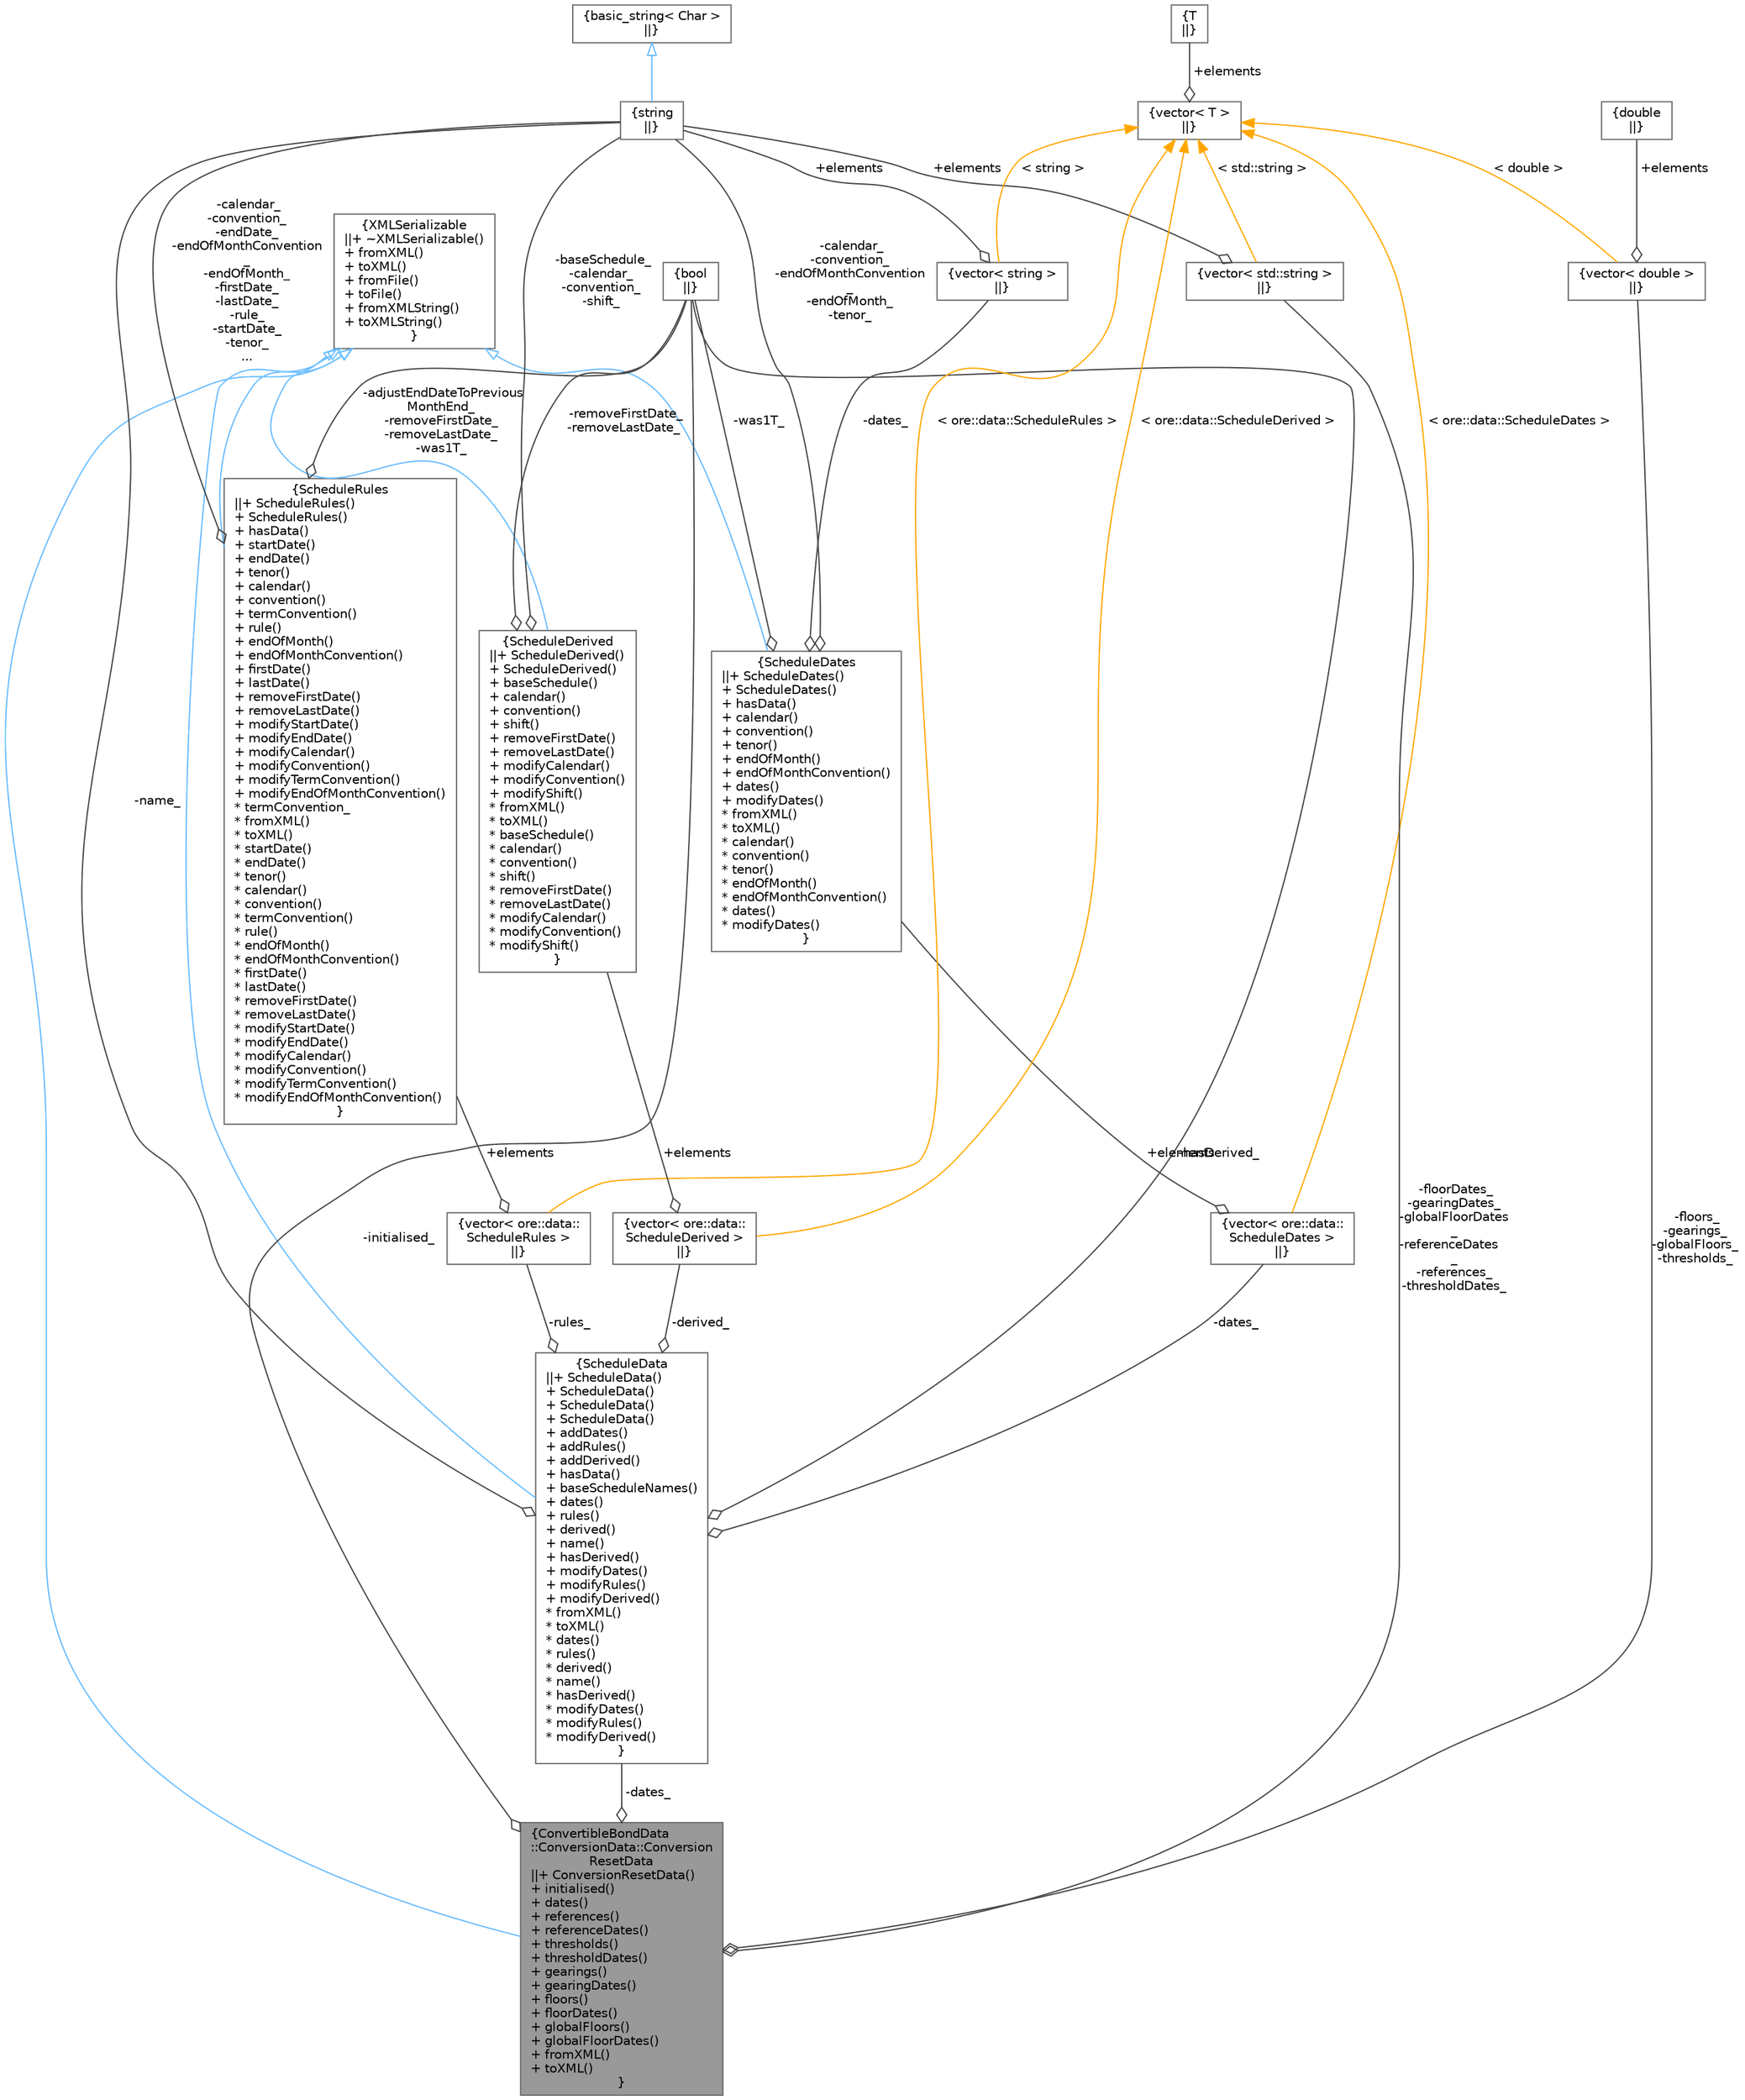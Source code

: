 digraph "ConvertibleBondData::ConversionData::ConversionResetData"
{
 // INTERACTIVE_SVG=YES
 // LATEX_PDF_SIZE
  bgcolor="transparent";
  edge [fontname=Helvetica,fontsize=10,labelfontname=Helvetica,labelfontsize=10];
  node [fontname=Helvetica,fontsize=10,shape=box,height=0.2,width=0.4];
  Node1 [label="{ConvertibleBondData\l::ConversionData::Conversion\lResetData\n||+ ConversionResetData()\l+ initialised()\l+ dates()\l+ references()\l+ referenceDates()\l+ thresholds()\l+ thresholdDates()\l+ gearings()\l+ gearingDates()\l+ floors()\l+ floorDates()\l+ globalFloors()\l+ globalFloorDates()\l+ fromXML()\l+ toXML()\l}",height=0.2,width=0.4,color="gray40", fillcolor="grey60", style="filled", fontcolor="black",tooltip=" "];
  Node2 -> Node1 [dir="back",color="steelblue1",style="solid",arrowtail="onormal"];
  Node2 [label="{XMLSerializable\n||+ ~XMLSerializable()\l+ fromXML()\l+ toXML()\l+ fromFile()\l+ toFile()\l+ fromXMLString()\l+ toXMLString()\l}",height=0.2,width=0.4,color="gray40", fillcolor="white", style="filled",URL="$classore_1_1data_1_1_x_m_l_serializable.html",tooltip="Base class for all serializable classes."];
  Node3 -> Node1 [color="grey25",style="solid",label=" -initialised_" ,arrowhead="odiamond"];
  Node3 [label="{bool\n||}",height=0.2,width=0.4,color="gray40", fillcolor="white", style="filled",URL="$classbool.html",tooltip=" "];
  Node4 -> Node1 [color="grey25",style="solid",label=" -dates_" ,arrowhead="odiamond"];
  Node4 [label="{ScheduleData\n||+ ScheduleData()\l+ ScheduleData()\l+ ScheduleData()\l+ ScheduleData()\l+ addDates()\l+ addRules()\l+ addDerived()\l+ hasData()\l+ baseScheduleNames()\l+ dates()\l+ rules()\l+ derived()\l+ name()\l+ hasDerived()\l+ modifyDates()\l+ modifyRules()\l+ modifyDerived()\l* fromXML()\l* toXML()\l* dates()\l* rules()\l* derived()\l* name()\l* hasDerived()\l* modifyDates()\l* modifyRules()\l* modifyDerived()\l}",height=0.2,width=0.4,color="gray40", fillcolor="white", style="filled",URL="$classore_1_1data_1_1_schedule_data.html",tooltip="Serializable schedule data."];
  Node2 -> Node4 [dir="back",color="steelblue1",style="solid",arrowtail="onormal"];
  Node5 -> Node4 [color="grey25",style="solid",label=" -dates_" ,arrowhead="odiamond"];
  Node5 [label="{vector\< ore::data::\lScheduleDates \>\n||}",height=0.2,width=0.4,color="gray40", fillcolor="white", style="filled",tooltip=" "];
  Node6 -> Node5 [color="grey25",style="solid",label=" +elements" ,arrowhead="odiamond"];
  Node6 [label="{ScheduleDates\n||+ ScheduleDates()\l+ ScheduleDates()\l+ hasData()\l+ calendar()\l+ convention()\l+ tenor()\l+ endOfMonth()\l+ endOfMonthConvention()\l+ dates()\l+ modifyDates()\l* fromXML()\l* toXML()\l* calendar()\l* convention()\l* tenor()\l* endOfMonth()\l* endOfMonthConvention()\l* dates()\l* modifyDates()\l}",height=0.2,width=0.4,color="gray40", fillcolor="white", style="filled",URL="$classore_1_1data_1_1_schedule_dates.html",tooltip="Serializable object holding schedule Dates data."];
  Node2 -> Node6 [dir="back",color="steelblue1",style="solid",arrowtail="onormal"];
  Node7 -> Node6 [color="grey25",style="solid",label=" -calendar_\n-convention_\n-endOfMonthConvention\l_\n-endOfMonth_\n-tenor_" ,arrowhead="odiamond"];
  Node7 [label="{string\n||}",height=0.2,width=0.4,color="gray40", fillcolor="white", style="filled",tooltip=" "];
  Node8 -> Node7 [dir="back",color="steelblue1",style="solid",arrowtail="onormal"];
  Node8 [label="{basic_string\< Char \>\n||}",height=0.2,width=0.4,color="gray40", fillcolor="white", style="filled",tooltip=" "];
  Node9 -> Node6 [color="grey25",style="solid",label=" -dates_" ,arrowhead="odiamond"];
  Node9 [label="{vector\< string \>\n||}",height=0.2,width=0.4,color="gray40", fillcolor="white", style="filled",tooltip=" "];
  Node7 -> Node9 [color="grey25",style="solid",label=" +elements" ,arrowhead="odiamond"];
  Node10 -> Node9 [dir="back",color="orange",style="solid",label=" \< string \>" ];
  Node10 [label="{vector\< T \>\n||}",height=0.2,width=0.4,color="gray40", fillcolor="white", style="filled",tooltip=" "];
  Node11 -> Node10 [color="grey25",style="solid",label=" +elements" ,arrowhead="odiamond"];
  Node11 [label="{T\n||}",height=0.2,width=0.4,color="gray40", fillcolor="white", style="filled",tooltip=" "];
  Node3 -> Node6 [color="grey25",style="solid",label=" -was1T_" ,arrowhead="odiamond"];
  Node10 -> Node5 [dir="back",color="orange",style="solid",label=" \< ore::data::ScheduleDates \>" ];
  Node12 -> Node4 [color="grey25",style="solid",label=" -rules_" ,arrowhead="odiamond"];
  Node12 [label="{vector\< ore::data::\lScheduleRules \>\n||}",height=0.2,width=0.4,color="gray40", fillcolor="white", style="filled",tooltip=" "];
  Node13 -> Node12 [color="grey25",style="solid",label=" +elements" ,arrowhead="odiamond"];
  Node13 [label="{ScheduleRules\n||+ ScheduleRules()\l+ ScheduleRules()\l+ hasData()\l+ startDate()\l+ endDate()\l+ tenor()\l+ calendar()\l+ convention()\l+ termConvention()\l+ rule()\l+ endOfMonth()\l+ endOfMonthConvention()\l+ firstDate()\l+ lastDate()\l+ removeFirstDate()\l+ removeLastDate()\l+ modifyStartDate()\l+ modifyEndDate()\l+ modifyCalendar()\l+ modifyConvention()\l+ modifyTermConvention()\l+ modifyEndOfMonthConvention()\l* termConvention_\l* fromXML()\l* toXML()\l* startDate()\l* endDate()\l* tenor()\l* calendar()\l* convention()\l* termConvention()\l* rule()\l* endOfMonth()\l* endOfMonthConvention()\l* firstDate()\l* lastDate()\l* removeFirstDate()\l* removeLastDate()\l* modifyStartDate()\l* modifyEndDate()\l* modifyCalendar()\l* modifyConvention()\l* modifyTermConvention()\l* modifyEndOfMonthConvention()\l}",height=0.2,width=0.4,color="gray40", fillcolor="white", style="filled",URL="$classore_1_1data_1_1_schedule_rules.html",tooltip="Serializable object holding schedule Rules data."];
  Node2 -> Node13 [dir="back",color="steelblue1",style="solid",arrowtail="onormal"];
  Node7 -> Node13 [color="grey25",style="solid",label=" -calendar_\n-convention_\n-endDate_\n-endOfMonthConvention\l_\n-endOfMonth_\n-firstDate_\n-lastDate_\n-rule_\n-startDate_\n-tenor_\n..." ,arrowhead="odiamond"];
  Node3 -> Node13 [color="grey25",style="solid",label=" -adjustEndDateToPrevious\lMonthEnd_\n-removeFirstDate_\n-removeLastDate_\n-was1T_" ,arrowhead="odiamond"];
  Node10 -> Node12 [dir="back",color="orange",style="solid",label=" \< ore::data::ScheduleRules \>" ];
  Node14 -> Node4 [color="grey25",style="solid",label=" -derived_" ,arrowhead="odiamond"];
  Node14 [label="{vector\< ore::data::\lScheduleDerived \>\n||}",height=0.2,width=0.4,color="gray40", fillcolor="white", style="filled",tooltip=" "];
  Node15 -> Node14 [color="grey25",style="solid",label=" +elements" ,arrowhead="odiamond"];
  Node15 [label="{ScheduleDerived\n||+ ScheduleDerived()\l+ ScheduleDerived()\l+ baseSchedule()\l+ calendar()\l+ convention()\l+ shift()\l+ removeFirstDate()\l+ removeLastDate()\l+ modifyCalendar()\l+ modifyConvention()\l+ modifyShift()\l* fromXML()\l* toXML()\l* baseSchedule()\l* calendar()\l* convention()\l* shift()\l* removeFirstDate()\l* removeLastDate()\l* modifyCalendar()\l* modifyConvention()\l* modifyShift()\l}",height=0.2,width=0.4,color="gray40", fillcolor="white", style="filled",URL="$classore_1_1data_1_1_schedule_derived.html",tooltip="Serializable object holding Derived schedule data."];
  Node2 -> Node15 [dir="back",color="steelblue1",style="solid",arrowtail="onormal"];
  Node7 -> Node15 [color="grey25",style="solid",label=" -baseSchedule_\n-calendar_\n-convention_\n-shift_" ,arrowhead="odiamond"];
  Node3 -> Node15 [color="grey25",style="solid",label=" -removeFirstDate_\n-removeLastDate_" ,arrowhead="odiamond"];
  Node10 -> Node14 [dir="back",color="orange",style="solid",label=" \< ore::data::ScheduleDerived \>" ];
  Node7 -> Node4 [color="grey25",style="solid",label=" -name_" ,arrowhead="odiamond"];
  Node3 -> Node4 [color="grey25",style="solid",label=" -hasDerived_" ,arrowhead="odiamond"];
  Node16 -> Node1 [color="grey25",style="solid",label=" -floorDates_\n-gearingDates_\n-globalFloorDates\l_\n-referenceDates\l_\n-references_\n-thresholdDates_" ,arrowhead="odiamond"];
  Node16 [label="{vector\< std::string \>\n||}",height=0.2,width=0.4,color="gray40", fillcolor="white", style="filled",tooltip=" "];
  Node7 -> Node16 [color="grey25",style="solid",label=" +elements" ,arrowhead="odiamond"];
  Node10 -> Node16 [dir="back",color="orange",style="solid",label=" \< std::string \>" ];
  Node17 -> Node1 [color="grey25",style="solid",label=" -floors_\n-gearings_\n-globalFloors_\n-thresholds_" ,arrowhead="odiamond"];
  Node17 [label="{vector\< double \>\n||}",height=0.2,width=0.4,color="gray40", fillcolor="white", style="filled",tooltip=" "];
  Node18 -> Node17 [color="grey25",style="solid",label=" +elements" ,arrowhead="odiamond"];
  Node18 [label="{double\n||}",height=0.2,width=0.4,color="gray40", fillcolor="white", style="filled",tooltip=" "];
  Node10 -> Node17 [dir="back",color="orange",style="solid",label=" \< double \>" ];
}

